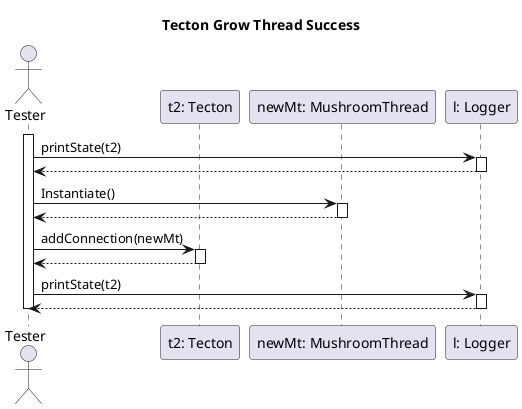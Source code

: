 @startuml tectonGrowThreadTest

title Tecton Grow Thread Success

actor "Tester" as tst
participant "t2: Tecton" as t2
participant "newMt: MushroomThread" as newMt
participant "l: Logger" as l

activate tst

tst -> l: printState(t2)
activate l
tst <-- l
deactivate l

tst -> newMt: Instantiate()
activate newMt
tst <-- newMt
deactivate newMt

tst -> t2: addConnection(newMt)
activate t2

tst <-- t2
deactivate t2

tst -> l: printState(t2)
activate l
tst <-- l
deactivate l

deactivate tst

@enduml